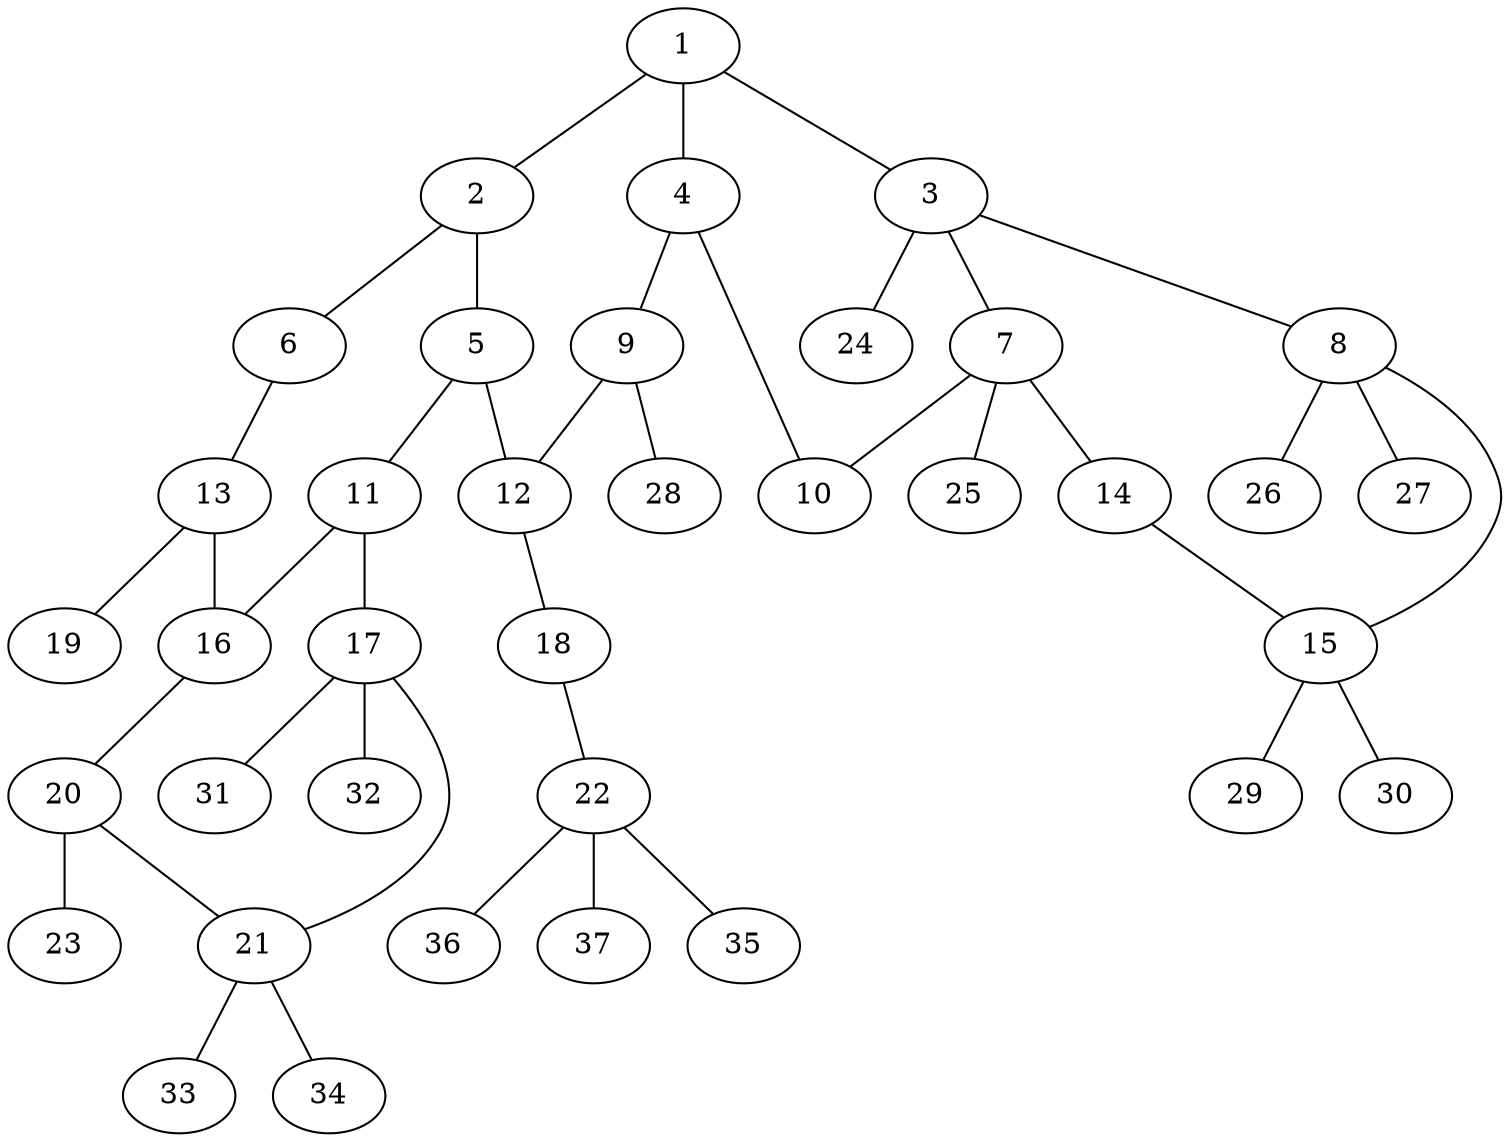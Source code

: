 graph molecule_760 {
	1	 [chem=C];
	2	 [chem=C];
	1 -- 2	 [valence=2];
	3	 [chem=C];
	1 -- 3	 [valence=1];
	4	 [chem=C];
	1 -- 4	 [valence=1];
	5	 [chem=C];
	2 -- 5	 [valence=1];
	6	 [chem=O];
	2 -- 6	 [valence=1];
	7	 [chem=C];
	3 -- 7	 [valence=1];
	8	 [chem=C];
	3 -- 8	 [valence=1];
	24	 [chem=H];
	3 -- 24	 [valence=1];
	9	 [chem=C];
	4 -- 9	 [valence=2];
	10	 [chem=O];
	4 -- 10	 [valence=1];
	11	 [chem=C];
	5 -- 11	 [valence=1];
	12	 [chem=C];
	5 -- 12	 [valence=2];
	13	 [chem=C];
	6 -- 13	 [valence=1];
	7 -- 10	 [valence=1];
	14	 [chem=O];
	7 -- 14	 [valence=1];
	25	 [chem=H];
	7 -- 25	 [valence=1];
	15	 [chem=C];
	8 -- 15	 [valence=1];
	26	 [chem=H];
	8 -- 26	 [valence=1];
	27	 [chem=H];
	8 -- 27	 [valence=1];
	9 -- 12	 [valence=1];
	28	 [chem=H];
	9 -- 28	 [valence=1];
	16	 [chem=C];
	11 -- 16	 [valence=2];
	17	 [chem=C];
	11 -- 17	 [valence=1];
	18	 [chem=O];
	12 -- 18	 [valence=1];
	13 -- 16	 [valence=1];
	19	 [chem=O];
	13 -- 19	 [valence=2];
	14 -- 15	 [valence=1];
	29	 [chem=H];
	15 -- 29	 [valence=1];
	30	 [chem=H];
	15 -- 30	 [valence=1];
	20	 [chem=C];
	16 -- 20	 [valence=1];
	21	 [chem=C];
	17 -- 21	 [valence=1];
	31	 [chem=H];
	17 -- 31	 [valence=1];
	32	 [chem=H];
	17 -- 32	 [valence=1];
	22	 [chem=C];
	18 -- 22	 [valence=1];
	20 -- 21	 [valence=1];
	23	 [chem=O];
	20 -- 23	 [valence=2];
	33	 [chem=H];
	21 -- 33	 [valence=1];
	34	 [chem=H];
	21 -- 34	 [valence=1];
	35	 [chem=H];
	22 -- 35	 [valence=1];
	36	 [chem=H];
	22 -- 36	 [valence=1];
	37	 [chem=H];
	22 -- 37	 [valence=1];
}
